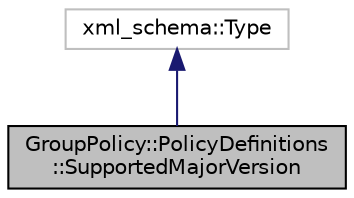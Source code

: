 digraph "GroupPolicy::PolicyDefinitions::SupportedMajorVersion"
{
 // LATEX_PDF_SIZE
  edge [fontname="Helvetica",fontsize="10",labelfontname="Helvetica",labelfontsize="10"];
  node [fontname="Helvetica",fontsize="10",shape=record];
  Node1 [label="GroupPolicy::PolicyDefinitions\l::SupportedMajorVersion",height=0.2,width=0.4,color="black", fillcolor="grey75", style="filled", fontcolor="black",tooltip="Class corresponding to the SupportedMajorVersion schema type."];
  Node2 -> Node1 [dir="back",color="midnightblue",fontsize="10",style="solid",fontname="Helvetica"];
  Node2 [label="xml_schema::Type",height=0.2,width=0.4,color="grey75", fillcolor="white", style="filled",tooltip=" "];
}
